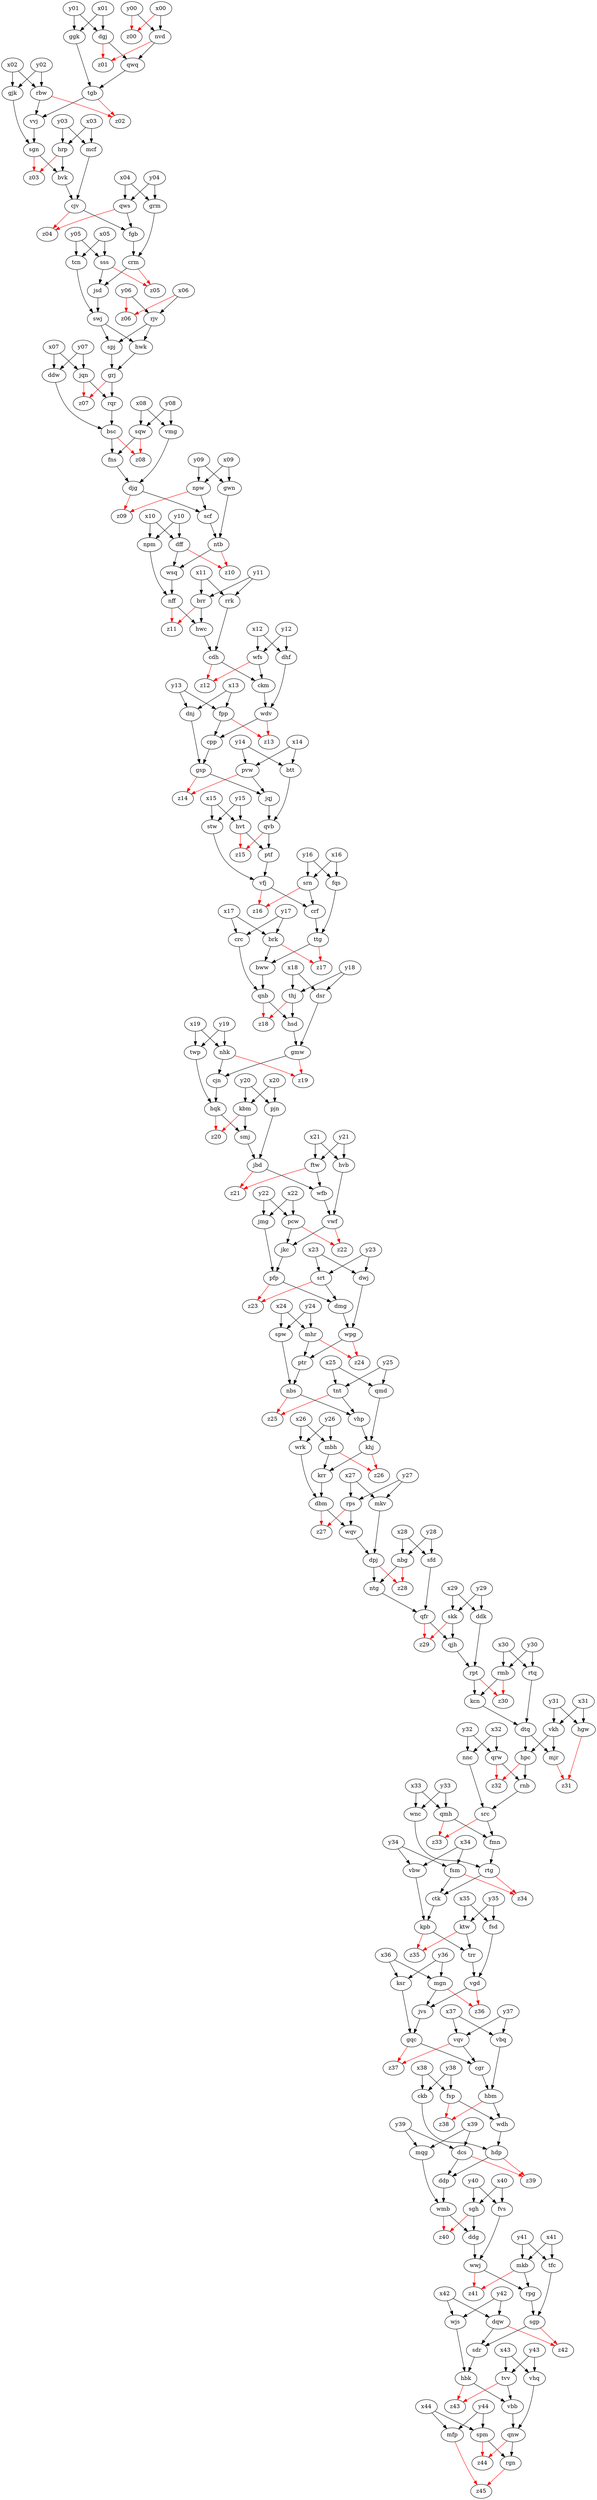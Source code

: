 digraph {
dff -> wsq
ntb -> wsq
y28 -> sfd
x28 -> sfd
ttg -> bww
brk -> bww
mgn -> jvs
vgd -> jvs
swj -> hwk
rjv -> hwk
rpt -> z30 [color="red"]
rmb -> z30 [color="red"]
hvt -> z15 [color="red"]
qvb -> z15 [color="red"]
qjh -> rpt
ddk -> rpt
grj -> rqr
jqn -> rqr
x28 -> nbg
y28 -> nbg
y24 -> spw
x24 -> spw
y03 -> mcf
x03 -> mcf
pjn -> jbd
smj -> jbd
y07 -> ddw
x07 -> ddw
skk -> z29 [color="red"]
qfr -> z29 [color="red"]
y38 -> fsp
x38 -> fsp
y25 -> qmd
x25 -> qmd
y41 -> tfc
x41 -> tfc
y37 -> vbq
x37 -> vbq
y27 -> rps
x27 -> rps
trr -> vgd
fsd -> vgd
sgn -> z03 [color="red"]
hrp -> z03 [color="red"]
rtq -> dtq
kcn -> dtq
x16 -> fqs
y16 -> fqs
x05 -> tcn
y05 -> tcn
spm -> z44 [color="red"]
qnw -> z44 [color="red"]
wjs -> hbk
sdr -> hbk
x21 -> hvb
y21 -> hvb
mcf -> cjv
bvk -> cjv
pfp -> z23 [color="red"]
srt -> z23 [color="red"]
dpj -> z28 [color="red"]
nbg -> z28 [color="red"]
tcn -> swj
jsd -> swj
rgn -> z45 [color="red"]
mfp -> z45 [color="red"]
wqv -> dpj
mkv -> dpj
y35 -> fsd
x35 -> fsd
thj -> z18 [color="red"]
qnb -> z18 [color="red"]
dmg -> wpg
dwj -> wpg
x04 -> grm
y04 -> grm
y32 -> qrw
x32 -> qrw
hpc -> z32 [color="red"]
qrw -> z32 [color="red"]
fpp -> cpp
wdv -> cpp
tvv -> z43 [color="red"]
hbk -> z43 [color="red"]
x01 -> dgj
y01 -> dgj
pvw -> z14 [color="red"]
gsp -> z14 [color="red"]
x15 -> stw
y15 -> stw
wpg -> z24 [color="red"]
mhr -> z24 [color="red"]
dsr -> gmw
hsd -> gmw
src -> z33 [color="red"]
qmh -> z33 [color="red"]
cdh -> ckm
wfs -> ckm
hwc -> cdh
rrk -> cdh
ptf -> vfj
stw -> vfj
src -> fmn
qmh -> fmn
y31 -> vkh
x31 -> vkh
srn -> crf
vfj -> crf
sgh -> z40 [color="red"]
wmb -> z40 [color="red"]
nhk -> cjn
gmw -> cjn
fpp -> z13 [color="red"]
wdv -> z13 [color="red"]
x39 -> dcs
y39 -> dcs
x22 -> jmg
y22 -> jmg
y29 -> ddk
x29 -> ddk
fsm -> ctk
rtg -> ctk
x41 -> mkb
y41 -> mkb
x19 -> nhk
y19 -> nhk
ggk -> tgb
qwq -> tgb
y42 -> wjs
x42 -> wjs
y10 -> dff
x10 -> dff
y05 -> sss
x05 -> sss
brr -> hwc
nff -> hwc
kpb -> z35 [color="red"]
ktw -> z35 [color="red"]
x40 -> fvs
y40 -> fvs
dtq -> mjr
vkh -> mjr
tfc -> sgp
rpg -> sgp
vfj -> z16 [color="red"]
srn -> z16 [color="red"]
x15 -> hvt
y15 -> hvt
nnc -> src
rnb -> src
btt -> qvb
jqj -> qvb
hdp -> ddp
dcs -> ddp
y26 -> mbh
x26 -> mbh
y11 -> brr
x11 -> brr
wnc -> rtg
fmn -> rtg
y14 -> pvw
x14 -> pvw
ftw -> wfb
jbd -> wfb
y27 -> mkv
x27 -> mkv
vvj -> sgn
gjk -> sgn
y09 -> gwn
x09 -> gwn
ftw -> z21 [color="red"]
jbd -> z21 [color="red"]
y06 -> rjv
x06 -> rjv
y35 -> ktw
x35 -> ktw
mbh -> krr
khj -> krr
x36 -> ksr
y36 -> ksr
x08 -> vmg
y08 -> vmg
wfs -> z12 [color="red"]
cdh -> z12 [color="red"]
tnt -> vhp
nbs -> vhp
dqw -> z42 [color="red"]
sgp -> z42 [color="red"]
sqw -> fns
bsc -> fns
mqg -> wmb
ddp -> wmb
swj -> spj
rjv -> spj
brk -> z17 [color="red"]
ttg -> z17 [color="red"]
dff -> z10 [color="red"]
ntb -> z10 [color="red"]
y42 -> dqw
x42 -> dqw
y02 -> gjk
x02 -> gjk
gqc -> cgr
vqv -> cgr
npm -> nff
wsq -> nff
hdp -> z39 [color="red"]
dcs -> z39 [color="red"]
y13 -> dnj
x13 -> dnj
x08 -> sqw
y08 -> sqw
ksr -> gqc
jvs -> gqc
x43 -> vhq
y43 -> vhq
y12 -> wfs
x12 -> wfs
gmw -> z19 [color="red"]
nhk -> z19 [color="red"]
khj -> z26 [color="red"]
mbh -> z26 [color="red"]
x16 -> srn
y16 -> srn
cjv -> fgb
qws -> fgb
wdh -> hdp
ckb -> hdp
y09 -> npw
x09 -> npw
mkb -> rpg
wwj -> rpg
y17 -> crc
x17 -> crc
y13 -> fpp
x13 -> fpp
ctk -> kpb
vbw -> kpb
x00 -> nvd
y00 -> nvd
y04 -> qws
x04 -> qws
x44 -> mfp
y44 -> mfp
nvd -> z01 [color="red"]
dgj -> z01 [color="red"]
y22 -> pcw
x22 -> pcw
dbm -> z27 [color="red"]
rps -> z27 [color="red"]
ntg -> qfr
sfd -> qfr
ddg -> wwj
fvs -> wwj
crm -> z05 [color="red"]
sss -> z05 [color="red"]
y40 -> sgh
x40 -> sgh
ktw -> trr
kpb -> trr
bsc -> z08 [color="red"]
sqw -> z08 [color="red"]
wpg -> ptr
mhr -> ptr
x01 -> ggk
y01 -> ggk
cpp -> gsp
dnj -> gsp
vbb -> qnw
vhq -> qnw
y20 -> kbm
x20 -> kbm
sgp -> sdr
dqw -> sdr
x30 -> rmb
y30 -> rmb
mgn -> z36 [color="red"]
vgd -> z36 [color="red"]
wrk -> dbm
krr -> dbm
x18 -> dsr
y18 -> dsr
srt -> dmg
pfp -> dmg
rps -> wqv
dbm -> wqv
qnw -> rgn
spm -> rgn
npw -> scf
djg -> scf
sgh -> ddg
wmb -> ddg
y19 -> twp
x19 -> twp
nbg -> ntg
dpj -> ntg
kbm -> z20 [color="red"]
hqk -> z20 [color="red"]
gqc -> z37 [color="red"]
vqv -> z37 [color="red"]
ptr -> nbs
spw -> nbs
x37 -> vqv
y37 -> vqv
qvb -> ptf
hvt -> ptf
x18 -> thj
y18 -> thj
x43 -> tvv
y43 -> tvv
scf -> ntb
gwn -> ntb
y21 -> ftw
x21 -> ftw
y23 -> dwj
x23 -> dwj
x33 -> qmh
y33 -> qmh
rtg -> z34 [color="red"]
fsm -> z34 [color="red"]
crc -> qnb
bww -> qnb
jqn -> z07 [color="red"]
grj -> z07 [color="red"]
x44 -> spm
y44 -> spm
djg -> z09 [color="red"]
npw -> z09 [color="red"]
rqr -> bsc
ddw -> bsc
wfb -> vwf
hvb -> vwf
hqk -> smj
kbm -> smj
fsp -> wdh
hbm -> wdh
x26 -> wrk
y26 -> wrk
y06 -> z06 [color="red"]
x06 -> z06 [color="red"]
hrp -> bvk
sgn -> bvk
tvv -> vbb
hbk -> vbb
y25 -> tnt
x25 -> tnt
rbw -> z02 [color="red"]
tgb -> z02 [color="red"]
x33 -> wnc
y33 -> wnc
y24 -> mhr
x24 -> mhr
vmg -> djg
fns -> djg
rmb -> kcn
rpt -> kcn
y23 -> srt
x23 -> srt
fsp -> z38 [color="red"]
hbm -> z38 [color="red"]
nff -> z11 [color="red"]
brr -> z11 [color="red"]
jkc -> pfp
jmg -> pfp
crm -> jsd
sss -> jsd
x11 -> rrk
y11 -> rrk
y32 -> nnc
x32 -> nnc
qmd -> khj
vhp -> khj
x10 -> npm
y10 -> npm
fgb -> crm
grm -> crm
vwf -> z22 [color="red"]
pcw -> z22 [color="red"]
nbs -> z25 [color="red"]
tnt -> z25 [color="red"]
x07 -> jqn
y07 -> jqn
pcw -> jkc
vwf -> jkc
x34 -> fsm
y34 -> fsm
pvw -> jqj
gsp -> jqj
skk -> qjh
qfr -> qjh
dhf -> wdv
ckm -> wdv
y31 -> hgw
x31 -> hgw
x14 -> btt
y14 -> btt
y30 -> rtq
x30 -> rtq
dgj -> qwq
nvd -> qwq
mjr -> z31 [color="red"]
hgw -> z31 [color="red"]
fqs -> ttg
crf -> ttg
x00 -> z00 [color="red"]
y00 -> z00 [color="red"]
y20 -> pjn
x20 -> pjn
x29 -> skk
y29 -> skk
vkh -> hpc
dtq -> hpc
rbw -> vvj
tgb -> vvj
thj -> hsd
qnb -> hsd
cjn -> hqk
twp -> hqk
y02 -> rbw
x02 -> rbw
y38 -> ckb
x38 -> ckb
y12 -> dhf
x12 -> dhf
x17 -> brk
y17 -> brk
y34 -> vbw
x34 -> vbw
vbq -> hbm
cgr -> hbm
qrw -> rnb
hpc -> rnb
y39 -> mqg
x39 -> mqg
cjv -> z04 [color="red"]
qws -> z04 [color="red"]
y36 -> mgn
x36 -> mgn
x03 -> hrp
y03 -> hrp
wwj -> z41 [color="red"]
mkb -> z41 [color="red"]
spj -> grj
hwk -> grj

}
